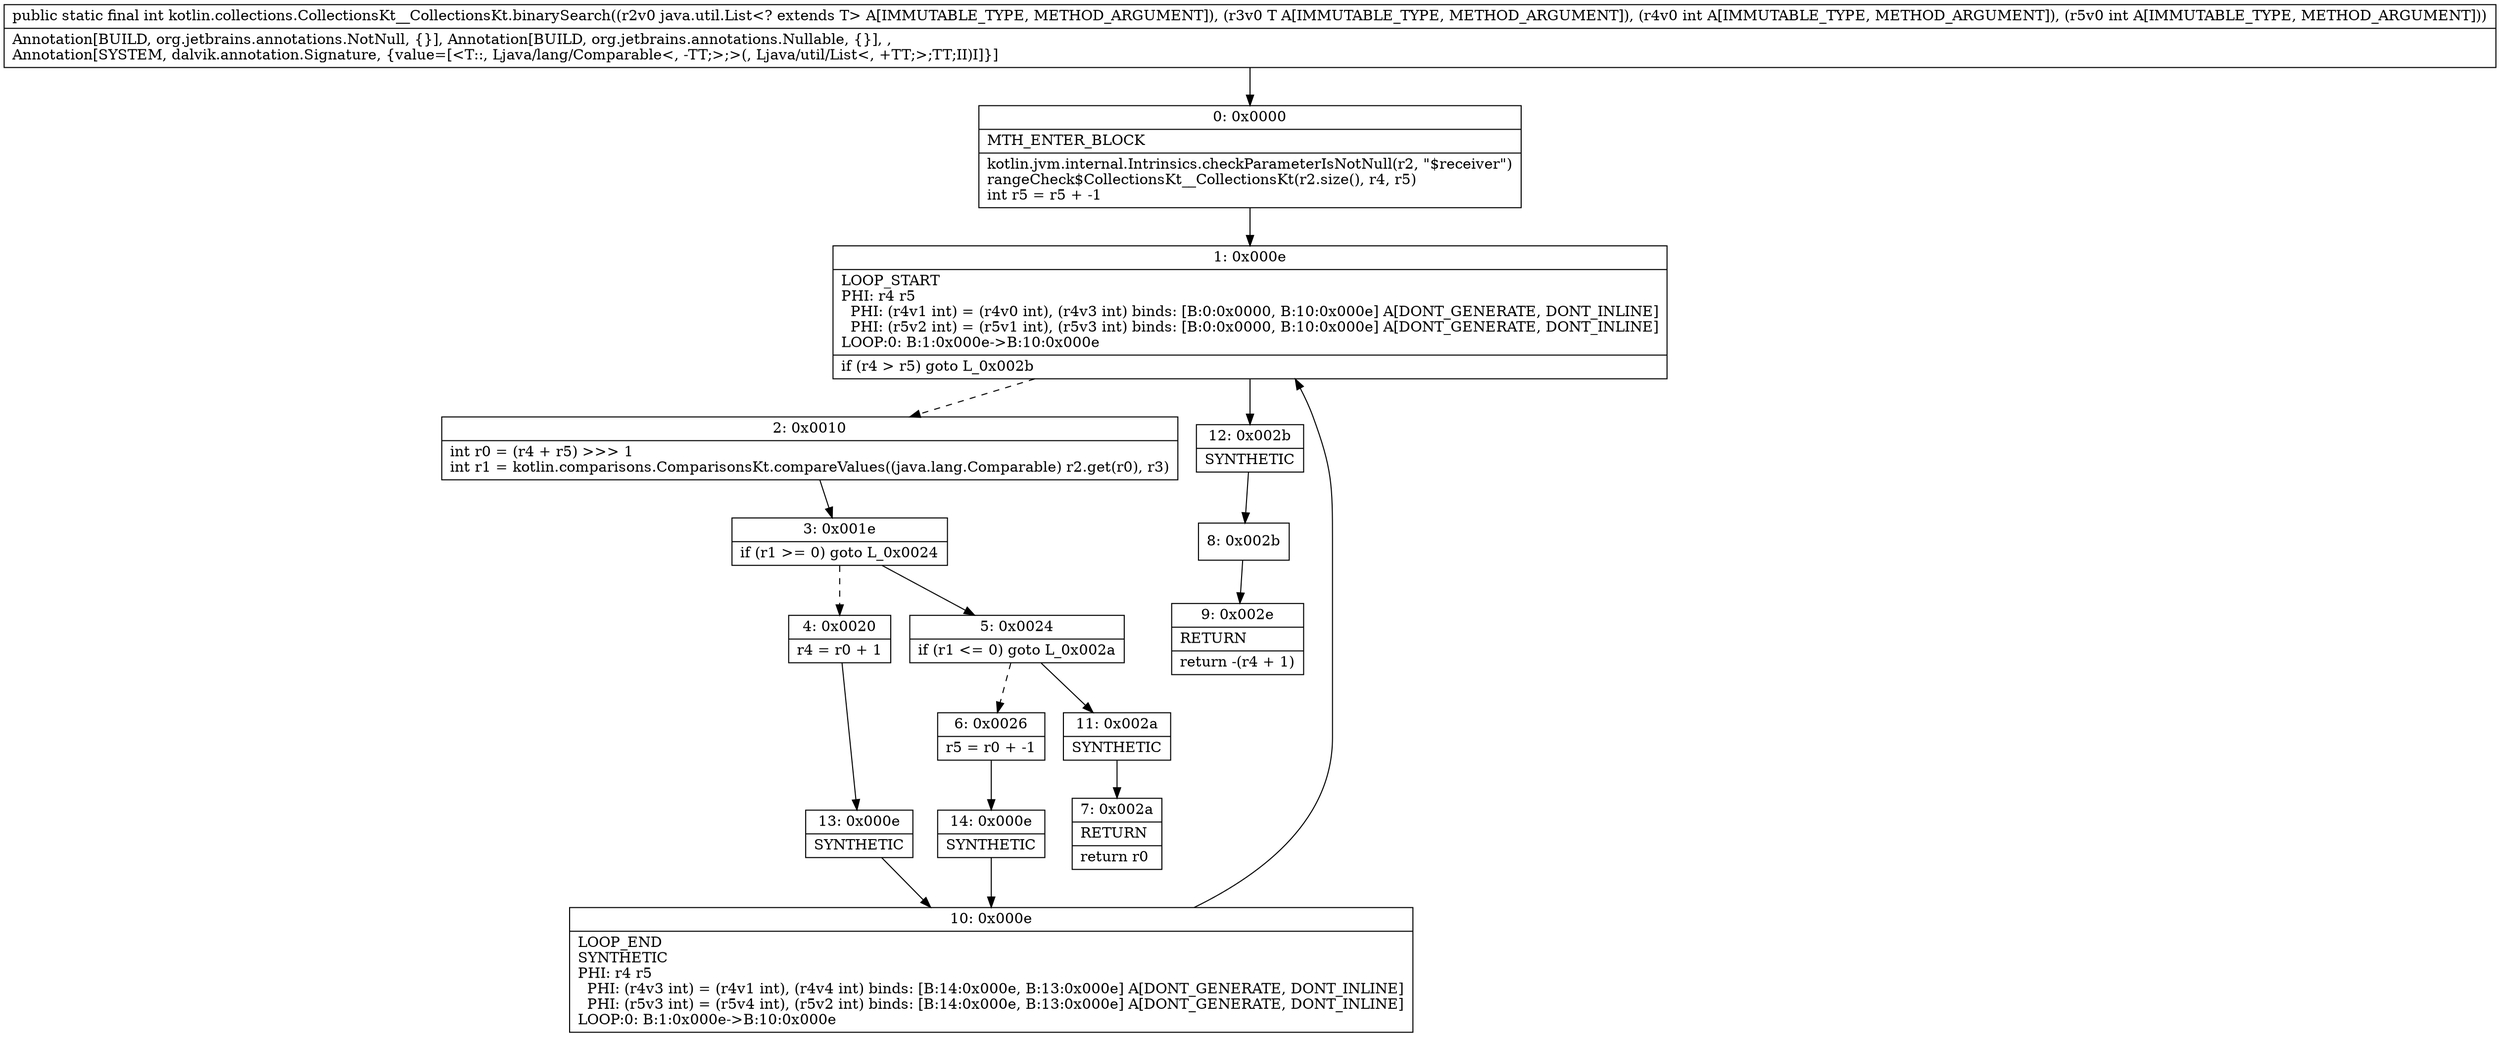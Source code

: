 digraph "CFG forkotlin.collections.CollectionsKt__CollectionsKt.binarySearch(Ljava\/util\/List;Ljava\/lang\/Comparable;II)I" {
Node_0 [shape=record,label="{0\:\ 0x0000|MTH_ENTER_BLOCK\l|kotlin.jvm.internal.Intrinsics.checkParameterIsNotNull(r2, \"$receiver\")\lrangeCheck$CollectionsKt__CollectionsKt(r2.size(), r4, r5)\lint r5 = r5 + \-1\l}"];
Node_1 [shape=record,label="{1\:\ 0x000e|LOOP_START\lPHI: r4 r5 \l  PHI: (r4v1 int) = (r4v0 int), (r4v3 int) binds: [B:0:0x0000, B:10:0x000e] A[DONT_GENERATE, DONT_INLINE]\l  PHI: (r5v2 int) = (r5v1 int), (r5v3 int) binds: [B:0:0x0000, B:10:0x000e] A[DONT_GENERATE, DONT_INLINE]\lLOOP:0: B:1:0x000e\-\>B:10:0x000e\l|if (r4 \> r5) goto L_0x002b\l}"];
Node_2 [shape=record,label="{2\:\ 0x0010|int r0 = (r4 + r5) \>\>\> 1\lint r1 = kotlin.comparisons.ComparisonsKt.compareValues((java.lang.Comparable) r2.get(r0), r3)\l}"];
Node_3 [shape=record,label="{3\:\ 0x001e|if (r1 \>= 0) goto L_0x0024\l}"];
Node_4 [shape=record,label="{4\:\ 0x0020|r4 = r0 + 1\l}"];
Node_5 [shape=record,label="{5\:\ 0x0024|if (r1 \<= 0) goto L_0x002a\l}"];
Node_6 [shape=record,label="{6\:\ 0x0026|r5 = r0 + \-1\l}"];
Node_7 [shape=record,label="{7\:\ 0x002a|RETURN\l|return r0\l}"];
Node_8 [shape=record,label="{8\:\ 0x002b}"];
Node_9 [shape=record,label="{9\:\ 0x002e|RETURN\l|return \-(r4 + 1)\l}"];
Node_10 [shape=record,label="{10\:\ 0x000e|LOOP_END\lSYNTHETIC\lPHI: r4 r5 \l  PHI: (r4v3 int) = (r4v1 int), (r4v4 int) binds: [B:14:0x000e, B:13:0x000e] A[DONT_GENERATE, DONT_INLINE]\l  PHI: (r5v3 int) = (r5v4 int), (r5v2 int) binds: [B:14:0x000e, B:13:0x000e] A[DONT_GENERATE, DONT_INLINE]\lLOOP:0: B:1:0x000e\-\>B:10:0x000e\l}"];
Node_11 [shape=record,label="{11\:\ 0x002a|SYNTHETIC\l}"];
Node_12 [shape=record,label="{12\:\ 0x002b|SYNTHETIC\l}"];
Node_13 [shape=record,label="{13\:\ 0x000e|SYNTHETIC\l}"];
Node_14 [shape=record,label="{14\:\ 0x000e|SYNTHETIC\l}"];
MethodNode[shape=record,label="{public static final int kotlin.collections.CollectionsKt__CollectionsKt.binarySearch((r2v0 java.util.List\<? extends T\> A[IMMUTABLE_TYPE, METHOD_ARGUMENT]), (r3v0 T A[IMMUTABLE_TYPE, METHOD_ARGUMENT]), (r4v0 int A[IMMUTABLE_TYPE, METHOD_ARGUMENT]), (r5v0 int A[IMMUTABLE_TYPE, METHOD_ARGUMENT]))  | Annotation[BUILD, org.jetbrains.annotations.NotNull, \{\}], Annotation[BUILD, org.jetbrains.annotations.Nullable, \{\}], , \lAnnotation[SYSTEM, dalvik.annotation.Signature, \{value=[\<T::, Ljava\/lang\/Comparable\<, \-TT;\>;\>(, Ljava\/util\/List\<, +TT;\>;TT;II)I]\}]\l}"];
MethodNode -> Node_0;
Node_0 -> Node_1;
Node_1 -> Node_2[style=dashed];
Node_1 -> Node_12;
Node_2 -> Node_3;
Node_3 -> Node_4[style=dashed];
Node_3 -> Node_5;
Node_4 -> Node_13;
Node_5 -> Node_6[style=dashed];
Node_5 -> Node_11;
Node_6 -> Node_14;
Node_8 -> Node_9;
Node_10 -> Node_1;
Node_11 -> Node_7;
Node_12 -> Node_8;
Node_13 -> Node_10;
Node_14 -> Node_10;
}

